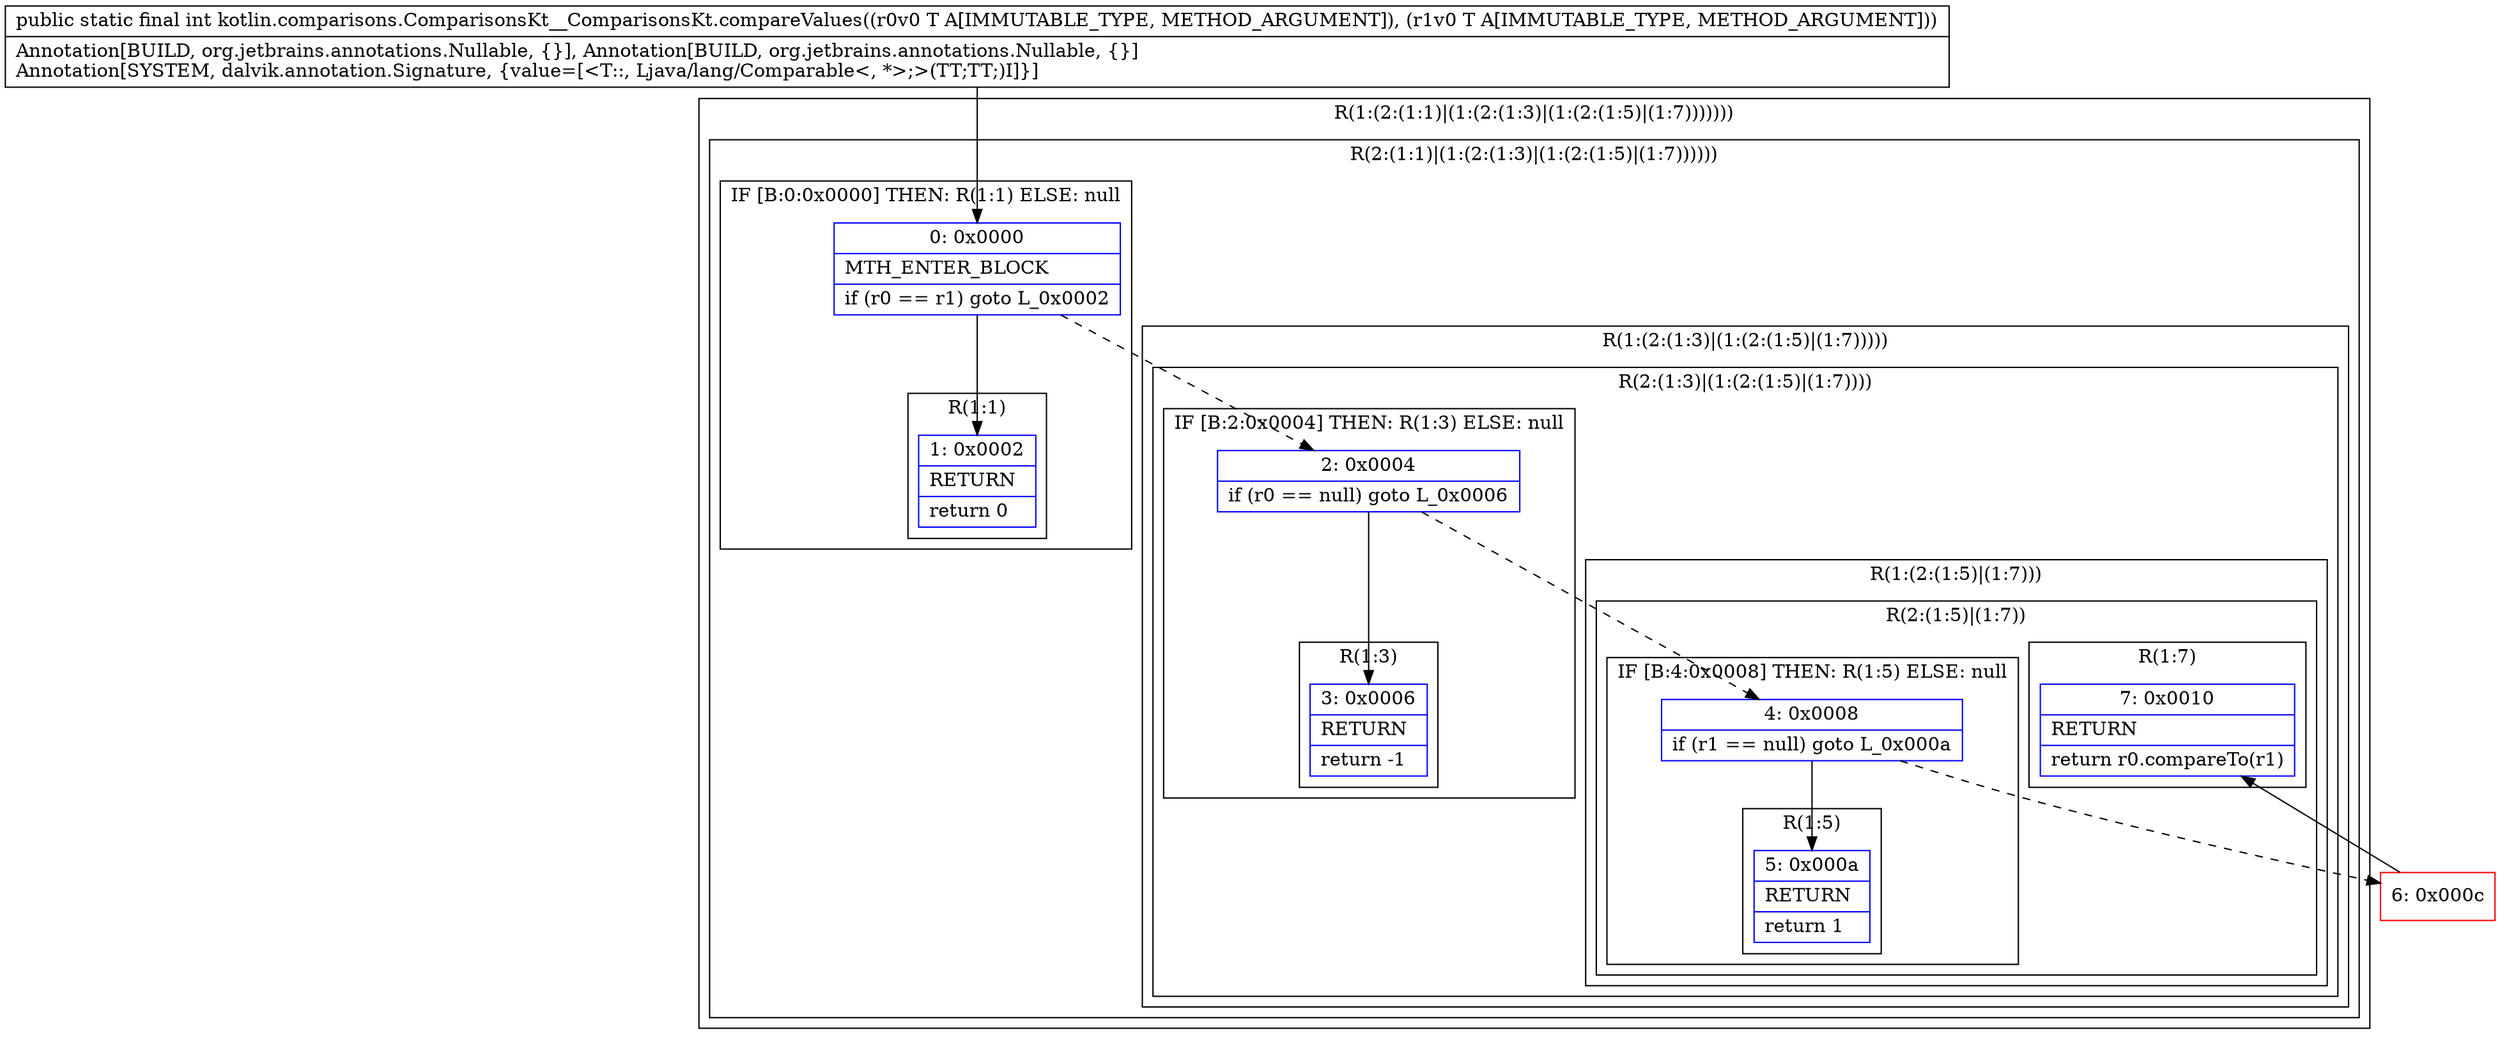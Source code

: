 digraph "CFG forkotlin.comparisons.ComparisonsKt__ComparisonsKt.compareValues(Ljava\/lang\/Comparable;Ljava\/lang\/Comparable;)I" {
subgraph cluster_Region_1068935022 {
label = "R(1:(2:(1:1)|(1:(2:(1:3)|(1:(2:(1:5)|(1:7)))))))";
node [shape=record,color=blue];
subgraph cluster_Region_88305480 {
label = "R(2:(1:1)|(1:(2:(1:3)|(1:(2:(1:5)|(1:7))))))";
node [shape=record,color=blue];
subgraph cluster_IfRegion_1401724066 {
label = "IF [B:0:0x0000] THEN: R(1:1) ELSE: null";
node [shape=record,color=blue];
Node_0 [shape=record,label="{0\:\ 0x0000|MTH_ENTER_BLOCK\l|if (r0 == r1) goto L_0x0002\l}"];
subgraph cluster_Region_195232509 {
label = "R(1:1)";
node [shape=record,color=blue];
Node_1 [shape=record,label="{1\:\ 0x0002|RETURN\l|return 0\l}"];
}
}
subgraph cluster_Region_27547952 {
label = "R(1:(2:(1:3)|(1:(2:(1:5)|(1:7)))))";
node [shape=record,color=blue];
subgraph cluster_Region_528703331 {
label = "R(2:(1:3)|(1:(2:(1:5)|(1:7))))";
node [shape=record,color=blue];
subgraph cluster_IfRegion_677226941 {
label = "IF [B:2:0x0004] THEN: R(1:3) ELSE: null";
node [shape=record,color=blue];
Node_2 [shape=record,label="{2\:\ 0x0004|if (r0 == null) goto L_0x0006\l}"];
subgraph cluster_Region_1006301857 {
label = "R(1:3)";
node [shape=record,color=blue];
Node_3 [shape=record,label="{3\:\ 0x0006|RETURN\l|return \-1\l}"];
}
}
subgraph cluster_Region_406077751 {
label = "R(1:(2:(1:5)|(1:7)))";
node [shape=record,color=blue];
subgraph cluster_Region_499739925 {
label = "R(2:(1:5)|(1:7))";
node [shape=record,color=blue];
subgraph cluster_IfRegion_1478246224 {
label = "IF [B:4:0x0008] THEN: R(1:5) ELSE: null";
node [shape=record,color=blue];
Node_4 [shape=record,label="{4\:\ 0x0008|if (r1 == null) goto L_0x000a\l}"];
subgraph cluster_Region_882880776 {
label = "R(1:5)";
node [shape=record,color=blue];
Node_5 [shape=record,label="{5\:\ 0x000a|RETURN\l|return 1\l}"];
}
}
subgraph cluster_Region_244872021 {
label = "R(1:7)";
node [shape=record,color=blue];
Node_7 [shape=record,label="{7\:\ 0x0010|RETURN\l|return r0.compareTo(r1)\l}"];
}
}
}
}
}
}
}
Node_6 [shape=record,color=red,label="{6\:\ 0x000c}"];
MethodNode[shape=record,label="{public static final int kotlin.comparisons.ComparisonsKt__ComparisonsKt.compareValues((r0v0 T A[IMMUTABLE_TYPE, METHOD_ARGUMENT]), (r1v0 T A[IMMUTABLE_TYPE, METHOD_ARGUMENT]))  | Annotation[BUILD, org.jetbrains.annotations.Nullable, \{\}], Annotation[BUILD, org.jetbrains.annotations.Nullable, \{\}]\lAnnotation[SYSTEM, dalvik.annotation.Signature, \{value=[\<T::, Ljava\/lang\/Comparable\<, *\>;\>(TT;TT;)I]\}]\l}"];
MethodNode -> Node_0;
Node_0 -> Node_1;
Node_0 -> Node_2[style=dashed];
Node_2 -> Node_3;
Node_2 -> Node_4[style=dashed];
Node_4 -> Node_5;
Node_4 -> Node_6[style=dashed];
Node_6 -> Node_7;
}


